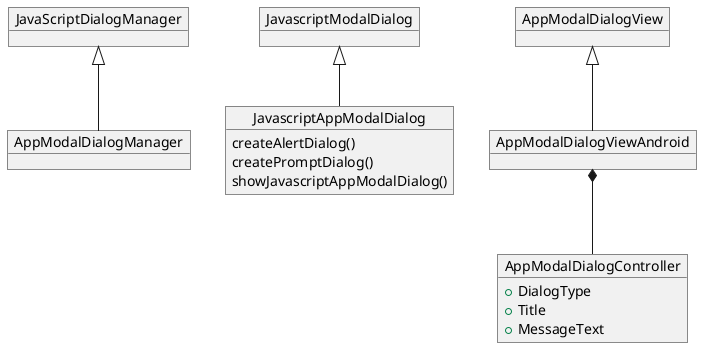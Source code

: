 @startuml
object JavaScriptDialogManager
object AppModalDialogManager
object JavascriptAppModalDialog {
  createAlertDialog()
  createPromptDialog()
  showJavascriptAppModalDialog()
}
object AppModalDialogController {
  +DialogType
  +Title
  +MessageText
}
object AppModalDialogViewAndroid
object AppModalDialogView
object JavascriptModalDialog

JavaScriptDialogManager <|-- AppModalDialogManager
AppModalDialogView <|-- AppModalDialogViewAndroid
JavascriptModalDialog <|-- JavascriptAppModalDialog
AppModalDialogViewAndroid *-- AppModalDialogController
@enduml